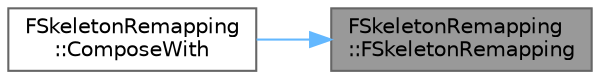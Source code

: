 digraph "FSkeletonRemapping::FSkeletonRemapping"
{
 // INTERACTIVE_SVG=YES
 // LATEX_PDF_SIZE
  bgcolor="transparent";
  edge [fontname=Helvetica,fontsize=10,labelfontname=Helvetica,labelfontsize=10];
  node [fontname=Helvetica,fontsize=10,shape=box,height=0.2,width=0.4];
  rankdir="RL";
  Node1 [id="Node000001",label="FSkeletonRemapping\l::FSkeletonRemapping",height=0.2,width=0.4,color="gray40", fillcolor="grey60", style="filled", fontcolor="black",tooltip=" "];
  Node1 -> Node2 [id="edge1_Node000001_Node000002",dir="back",color="steelblue1",style="solid",tooltip=" "];
  Node2 [id="Node000002",label="FSkeletonRemapping\l::ComposeWith",height=0.2,width=0.4,color="grey40", fillcolor="white", style="filled",URL="$d5/d39/structFSkeletonRemapping.html#afa23ac5ebc6472d908f50436e95754fa",tooltip="Compose this remapping with another remapping in place."];
}
